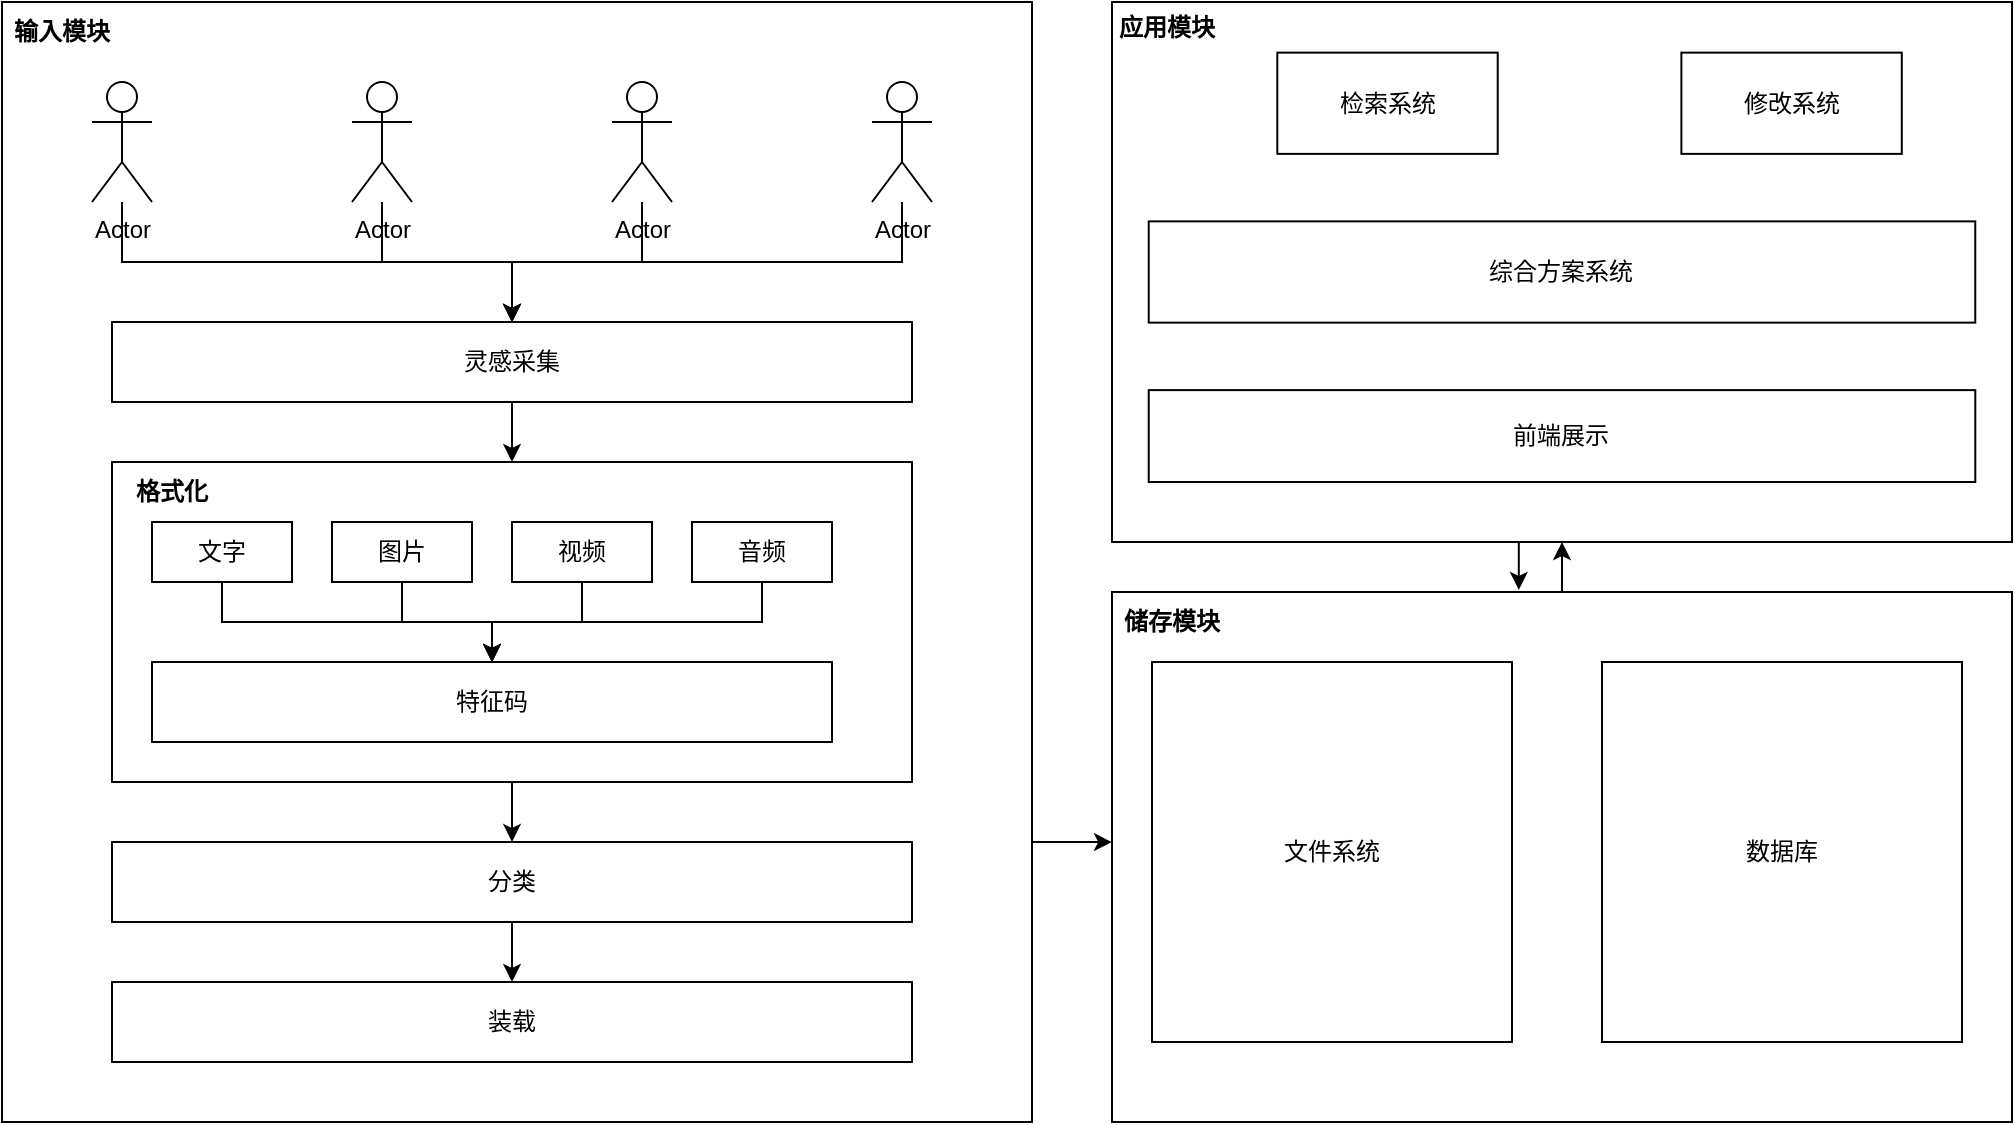 <mxfile version="16.5.1" type="device"><diagram id="iYF-LBy8XAFJUjMSHsNR" name="第 1 页"><mxGraphModel dx="372" dy="1445" grid="1" gridSize="10" guides="1" tooltips="1" connect="1" arrows="1" fold="1" page="1" pageScale="1" pageWidth="827" pageHeight="1169" math="0" shadow="0"><root><mxCell id="0"/><mxCell id="1" parent="0"/><mxCell id="dhcruoQMRMImCF48zFYy-49" style="edgeStyle=orthogonalEdgeStyle;rounded=0;orthogonalLoop=1;jettySize=auto;html=1;exitX=1;exitY=0.75;exitDx=0;exitDy=0;entryX=0;entryY=0.472;entryDx=0;entryDy=0;entryPerimeter=0;" edge="1" parent="1" source="dhcruoQMRMImCF48zFYy-28" target="dhcruoQMRMImCF48zFYy-32"><mxGeometry relative="1" as="geometry"/></mxCell><mxCell id="dhcruoQMRMImCF48zFYy-28" value="" style="rounded=0;whiteSpace=wrap;html=1;" vertex="1" parent="1"><mxGeometry x="145" y="-10" width="515" height="560" as="geometry"/></mxCell><mxCell id="dhcruoQMRMImCF48zFYy-12" value="" style="edgeStyle=orthogonalEdgeStyle;rounded=0;orthogonalLoop=1;jettySize=auto;html=1;" edge="1" parent="1" source="dhcruoQMRMImCF48zFYy-1" target="dhcruoQMRMImCF48zFYy-11"><mxGeometry relative="1" as="geometry"/></mxCell><mxCell id="dhcruoQMRMImCF48zFYy-1" value="灵感采集" style="rounded=0;whiteSpace=wrap;html=1;" vertex="1" parent="1"><mxGeometry x="200" y="150" width="400" height="40" as="geometry"/></mxCell><mxCell id="dhcruoQMRMImCF48zFYy-7" value="" style="edgeStyle=orthogonalEdgeStyle;rounded=0;orthogonalLoop=1;jettySize=auto;html=1;" edge="1" parent="1" source="dhcruoQMRMImCF48zFYy-3" target="dhcruoQMRMImCF48zFYy-1"><mxGeometry relative="1" as="geometry"/></mxCell><mxCell id="dhcruoQMRMImCF48zFYy-3" value="Actor" style="shape=umlActor;verticalLabelPosition=bottom;verticalAlign=top;html=1;outlineConnect=0;" vertex="1" parent="1"><mxGeometry x="190" y="30" width="30" height="60" as="geometry"/></mxCell><mxCell id="dhcruoQMRMImCF48zFYy-8" value="" style="edgeStyle=orthogonalEdgeStyle;rounded=0;orthogonalLoop=1;jettySize=auto;html=1;" edge="1" parent="1" source="dhcruoQMRMImCF48zFYy-4" target="dhcruoQMRMImCF48zFYy-1"><mxGeometry relative="1" as="geometry"/></mxCell><mxCell id="dhcruoQMRMImCF48zFYy-4" value="Actor" style="shape=umlActor;verticalLabelPosition=bottom;verticalAlign=top;html=1;outlineConnect=0;" vertex="1" parent="1"><mxGeometry x="320" y="30" width="30" height="60" as="geometry"/></mxCell><mxCell id="dhcruoQMRMImCF48zFYy-9" value="" style="edgeStyle=orthogonalEdgeStyle;rounded=0;orthogonalLoop=1;jettySize=auto;html=1;" edge="1" parent="1" source="dhcruoQMRMImCF48zFYy-5" target="dhcruoQMRMImCF48zFYy-1"><mxGeometry relative="1" as="geometry"/></mxCell><mxCell id="dhcruoQMRMImCF48zFYy-5" value="Actor" style="shape=umlActor;verticalLabelPosition=bottom;verticalAlign=top;html=1;outlineConnect=0;" vertex="1" parent="1"><mxGeometry x="450" y="30" width="30" height="60" as="geometry"/></mxCell><mxCell id="dhcruoQMRMImCF48zFYy-10" value="" style="edgeStyle=orthogonalEdgeStyle;rounded=0;orthogonalLoop=1;jettySize=auto;html=1;" edge="1" parent="1" source="dhcruoQMRMImCF48zFYy-6" target="dhcruoQMRMImCF48zFYy-1"><mxGeometry relative="1" as="geometry"/></mxCell><mxCell id="dhcruoQMRMImCF48zFYy-6" value="Actor" style="shape=umlActor;verticalLabelPosition=bottom;verticalAlign=top;html=1;outlineConnect=0;" vertex="1" parent="1"><mxGeometry x="580" y="30" width="30" height="60" as="geometry"/></mxCell><mxCell id="dhcruoQMRMImCF48zFYy-24" value="" style="edgeStyle=orthogonalEdgeStyle;rounded=0;orthogonalLoop=1;jettySize=auto;html=1;" edge="1" parent="1" source="dhcruoQMRMImCF48zFYy-11" target="dhcruoQMRMImCF48zFYy-23"><mxGeometry relative="1" as="geometry"/></mxCell><mxCell id="dhcruoQMRMImCF48zFYy-11" value="" style="rounded=0;whiteSpace=wrap;html=1;" vertex="1" parent="1"><mxGeometry x="200" y="220" width="400" height="160" as="geometry"/></mxCell><mxCell id="dhcruoQMRMImCF48zFYy-13" value="格式化" style="text;html=1;strokeColor=none;fillColor=none;align=center;verticalAlign=middle;whiteSpace=wrap;rounded=0;fontStyle=1" vertex="1" parent="1"><mxGeometry x="200" y="220" width="60" height="30" as="geometry"/></mxCell><mxCell id="dhcruoQMRMImCF48zFYy-19" value="" style="edgeStyle=orthogonalEdgeStyle;rounded=0;orthogonalLoop=1;jettySize=auto;html=1;" edge="1" parent="1" source="dhcruoQMRMImCF48zFYy-14" target="dhcruoQMRMImCF48zFYy-18"><mxGeometry relative="1" as="geometry"/></mxCell><mxCell id="dhcruoQMRMImCF48zFYy-14" value="文字" style="rounded=0;whiteSpace=wrap;html=1;" vertex="1" parent="1"><mxGeometry x="220" y="250" width="70" height="30" as="geometry"/></mxCell><mxCell id="dhcruoQMRMImCF48zFYy-20" value="" style="edgeStyle=orthogonalEdgeStyle;rounded=0;orthogonalLoop=1;jettySize=auto;html=1;" edge="1" parent="1" source="dhcruoQMRMImCF48zFYy-15" target="dhcruoQMRMImCF48zFYy-18"><mxGeometry relative="1" as="geometry"/></mxCell><mxCell id="dhcruoQMRMImCF48zFYy-15" value="图片" style="rounded=0;whiteSpace=wrap;html=1;" vertex="1" parent="1"><mxGeometry x="310" y="250" width="70" height="30" as="geometry"/></mxCell><mxCell id="dhcruoQMRMImCF48zFYy-21" value="" style="edgeStyle=orthogonalEdgeStyle;rounded=0;orthogonalLoop=1;jettySize=auto;html=1;" edge="1" parent="1" source="dhcruoQMRMImCF48zFYy-16" target="dhcruoQMRMImCF48zFYy-18"><mxGeometry relative="1" as="geometry"/></mxCell><mxCell id="dhcruoQMRMImCF48zFYy-16" value="视频" style="rounded=0;whiteSpace=wrap;html=1;" vertex="1" parent="1"><mxGeometry x="400" y="250" width="70" height="30" as="geometry"/></mxCell><mxCell id="dhcruoQMRMImCF48zFYy-22" value="" style="edgeStyle=orthogonalEdgeStyle;rounded=0;orthogonalLoop=1;jettySize=auto;html=1;" edge="1" parent="1" source="dhcruoQMRMImCF48zFYy-17" target="dhcruoQMRMImCF48zFYy-18"><mxGeometry relative="1" as="geometry"/></mxCell><mxCell id="dhcruoQMRMImCF48zFYy-17" value="音频" style="rounded=0;whiteSpace=wrap;html=1;" vertex="1" parent="1"><mxGeometry x="490" y="250" width="70" height="30" as="geometry"/></mxCell><mxCell id="dhcruoQMRMImCF48zFYy-18" value="特征码" style="rounded=0;whiteSpace=wrap;html=1;" vertex="1" parent="1"><mxGeometry x="220" y="320" width="340" height="40" as="geometry"/></mxCell><mxCell id="dhcruoQMRMImCF48zFYy-26" value="" style="edgeStyle=orthogonalEdgeStyle;rounded=0;orthogonalLoop=1;jettySize=auto;html=1;" edge="1" parent="1" source="dhcruoQMRMImCF48zFYy-23" target="dhcruoQMRMImCF48zFYy-25"><mxGeometry relative="1" as="geometry"/></mxCell><mxCell id="dhcruoQMRMImCF48zFYy-23" value="分类" style="rounded=0;whiteSpace=wrap;html=1;" vertex="1" parent="1"><mxGeometry x="200" y="410" width="400" height="40" as="geometry"/></mxCell><mxCell id="dhcruoQMRMImCF48zFYy-25" value="装载" style="rounded=0;whiteSpace=wrap;html=1;" vertex="1" parent="1"><mxGeometry x="200" y="480" width="400" height="40" as="geometry"/></mxCell><mxCell id="dhcruoQMRMImCF48zFYy-29" value="输入模块" style="text;html=1;strokeColor=none;fillColor=none;align=center;verticalAlign=middle;whiteSpace=wrap;rounded=0;fontStyle=1" vertex="1" parent="1"><mxGeometry x="145" y="-10" width="60" height="30" as="geometry"/></mxCell><mxCell id="dhcruoQMRMImCF48zFYy-34" value="" style="group" vertex="1" connectable="0" parent="1"><mxGeometry x="700" y="285" width="450" height="265" as="geometry"/></mxCell><mxCell id="dhcruoQMRMImCF48zFYy-32" value="" style="rounded=0;whiteSpace=wrap;html=1;" vertex="1" parent="dhcruoQMRMImCF48zFYy-34"><mxGeometry width="450" height="265" as="geometry"/></mxCell><mxCell id="dhcruoQMRMImCF48zFYy-30" value="文件系统" style="rounded=0;whiteSpace=wrap;html=1;" vertex="1" parent="dhcruoQMRMImCF48zFYy-34"><mxGeometry x="20" y="35" width="180" height="190" as="geometry"/></mxCell><mxCell id="dhcruoQMRMImCF48zFYy-31" value="数据库" style="rounded=0;whiteSpace=wrap;html=1;" vertex="1" parent="dhcruoQMRMImCF48zFYy-34"><mxGeometry x="245" y="35" width="180" height="190" as="geometry"/></mxCell><mxCell id="dhcruoQMRMImCF48zFYy-33" value="储存模块" style="text;html=1;strokeColor=none;fillColor=none;align=center;verticalAlign=middle;whiteSpace=wrap;rounded=0;fontStyle=1" vertex="1" parent="dhcruoQMRMImCF48zFYy-34"><mxGeometry width="60" height="30" as="geometry"/></mxCell><mxCell id="dhcruoQMRMImCF48zFYy-41" value="" style="group" vertex="1" connectable="0" parent="1"><mxGeometry x="700" y="-10" width="450" height="270" as="geometry"/></mxCell><mxCell id="dhcruoQMRMImCF48zFYy-40" value="" style="rounded=0;whiteSpace=wrap;html=1;" vertex="1" parent="dhcruoQMRMImCF48zFYy-41"><mxGeometry width="450" height="270" as="geometry"/></mxCell><mxCell id="dhcruoQMRMImCF48zFYy-37" value="修改系统" style="rounded=0;whiteSpace=wrap;html=1;" vertex="1" parent="dhcruoQMRMImCF48zFYy-41"><mxGeometry x="284.694" y="25.313" width="110.204" height="50.625" as="geometry"/></mxCell><mxCell id="dhcruoQMRMImCF48zFYy-38" value="综合方案系统" style="rounded=0;whiteSpace=wrap;html=1;" vertex="1" parent="dhcruoQMRMImCF48zFYy-41"><mxGeometry x="18.367" y="109.688" width="413.265" height="50.625" as="geometry"/></mxCell><mxCell id="dhcruoQMRMImCF48zFYy-39" value="前端展示" style="rounded=0;whiteSpace=wrap;html=1;" vertex="1" parent="dhcruoQMRMImCF48zFYy-41"><mxGeometry x="18.37" y="194.06" width="413.27" height="45.94" as="geometry"/></mxCell><mxCell id="dhcruoQMRMImCF48zFYy-46" value="" style="group" vertex="1" connectable="0" parent="dhcruoQMRMImCF48zFYy-41"><mxGeometry width="192.857" height="75.938" as="geometry"/></mxCell><mxCell id="dhcruoQMRMImCF48zFYy-36" value="检索系统" style="rounded=0;whiteSpace=wrap;html=1;" vertex="1" parent="dhcruoQMRMImCF48zFYy-46"><mxGeometry x="82.653" y="25.313" width="110.204" height="50.625" as="geometry"/></mxCell><mxCell id="dhcruoQMRMImCF48zFYy-44" value="应用模块" style="text;html=1;strokeColor=none;fillColor=none;align=center;verticalAlign=middle;whiteSpace=wrap;rounded=0;fontStyle=1" vertex="1" parent="dhcruoQMRMImCF48zFYy-46"><mxGeometry width="55.102" height="25.313" as="geometry"/></mxCell><mxCell id="dhcruoQMRMImCF48zFYy-50" value="" style="edgeStyle=orthogonalEdgeStyle;rounded=0;orthogonalLoop=1;jettySize=auto;html=1;entryX=0.5;entryY=1;entryDx=0;entryDy=0;exitX=0.5;exitY=0;exitDx=0;exitDy=0;" edge="1" parent="1" source="dhcruoQMRMImCF48zFYy-32" target="dhcruoQMRMImCF48zFYy-40"><mxGeometry relative="1" as="geometry"><mxPoint x="960" y="280" as="sourcePoint"/><mxPoint x="925" y="265" as="targetPoint"/></mxGeometry></mxCell><mxCell id="dhcruoQMRMImCF48zFYy-51" value="" style="endArrow=classic;html=1;rounded=0;entryX=0.452;entryY=-0.004;entryDx=0;entryDy=0;entryPerimeter=0;exitX=0.452;exitY=1.001;exitDx=0;exitDy=0;exitPerimeter=0;" edge="1" parent="1" source="dhcruoQMRMImCF48zFYy-40" target="dhcruoQMRMImCF48zFYy-32"><mxGeometry width="50" height="50" relative="1" as="geometry"><mxPoint x="850" y="340" as="sourcePoint"/><mxPoint x="900" y="290" as="targetPoint"/></mxGeometry></mxCell></root></mxGraphModel></diagram></mxfile>